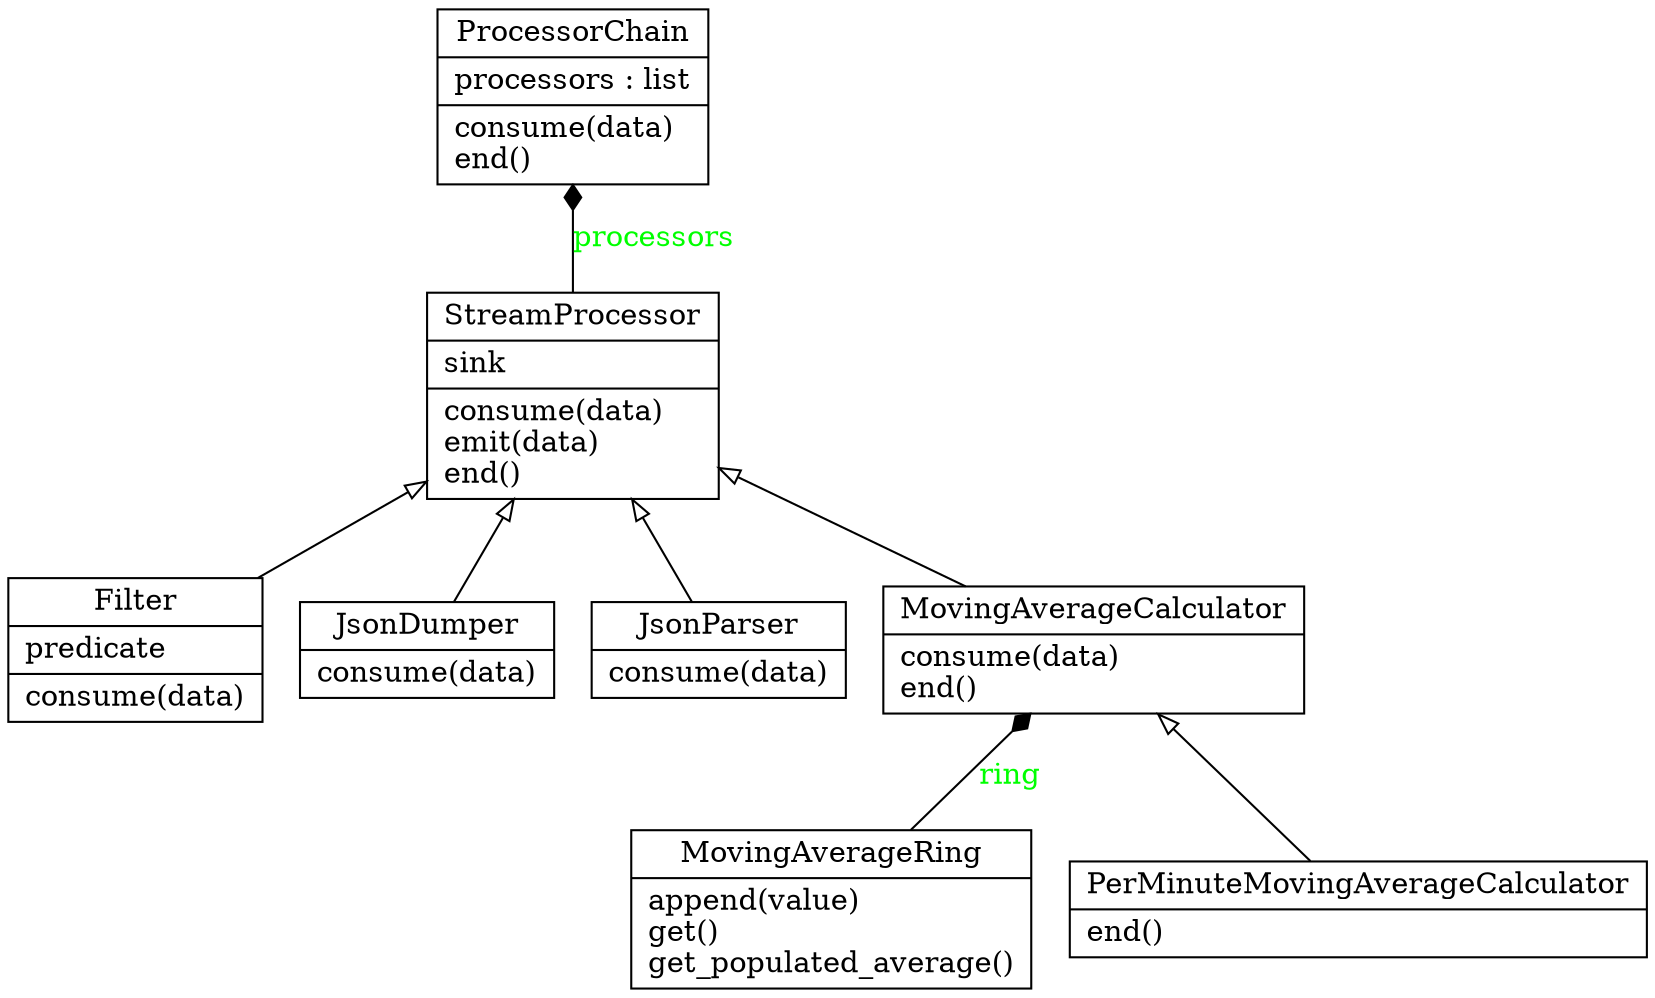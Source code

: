 digraph "classes" {
charset="utf-8"
rankdir=BT
"0" [label="{Filter|predicate\l|consume(data)\l}", shape="record"];
"1" [label="{JsonDumper|consume(data)\l}", shape="record"];
"2" [label="{JsonParser|consume(data)\l}", shape="record"];
"3" [label="{MovingAverageCalculator|consume(data)\lend()\l}", shape="record"];
"4" [label="{MovingAverageRing|append(value)\lget()\lget_populated_average()\l}", shape="record"];
"5" [label="{PerMinuteMovingAverageCalculator|end()\l}", shape="record"];
"6" [label="{ProcessorChain|processors : list\l|consume(data)\lend()\l}", shape="record"];
"7" [label="{StreamProcessor|sink\l|consume(data)\lemit(data)\lend()\l}", shape="record"];

"5" -> "3" [arrowhead="empty", arrowtail="none"];
"0" -> "7" [arrowhead="empty", arrowtail="none"];
"1" -> "7" [arrowhead="empty", arrowtail="none"];
"2" -> "7" [arrowhead="empty", arrowtail="none"];
"3" -> "7" [arrowhead="empty", arrowtail="none"];

"4" -> "3" [arrowhead="diamond", arrowtail="none", fontcolor="green", label="ring", style="solid"];
"7" -> "6" [arrowhead="diamond", arrowtail="none", fontcolor="green", label="processors", style="solid"];
}

